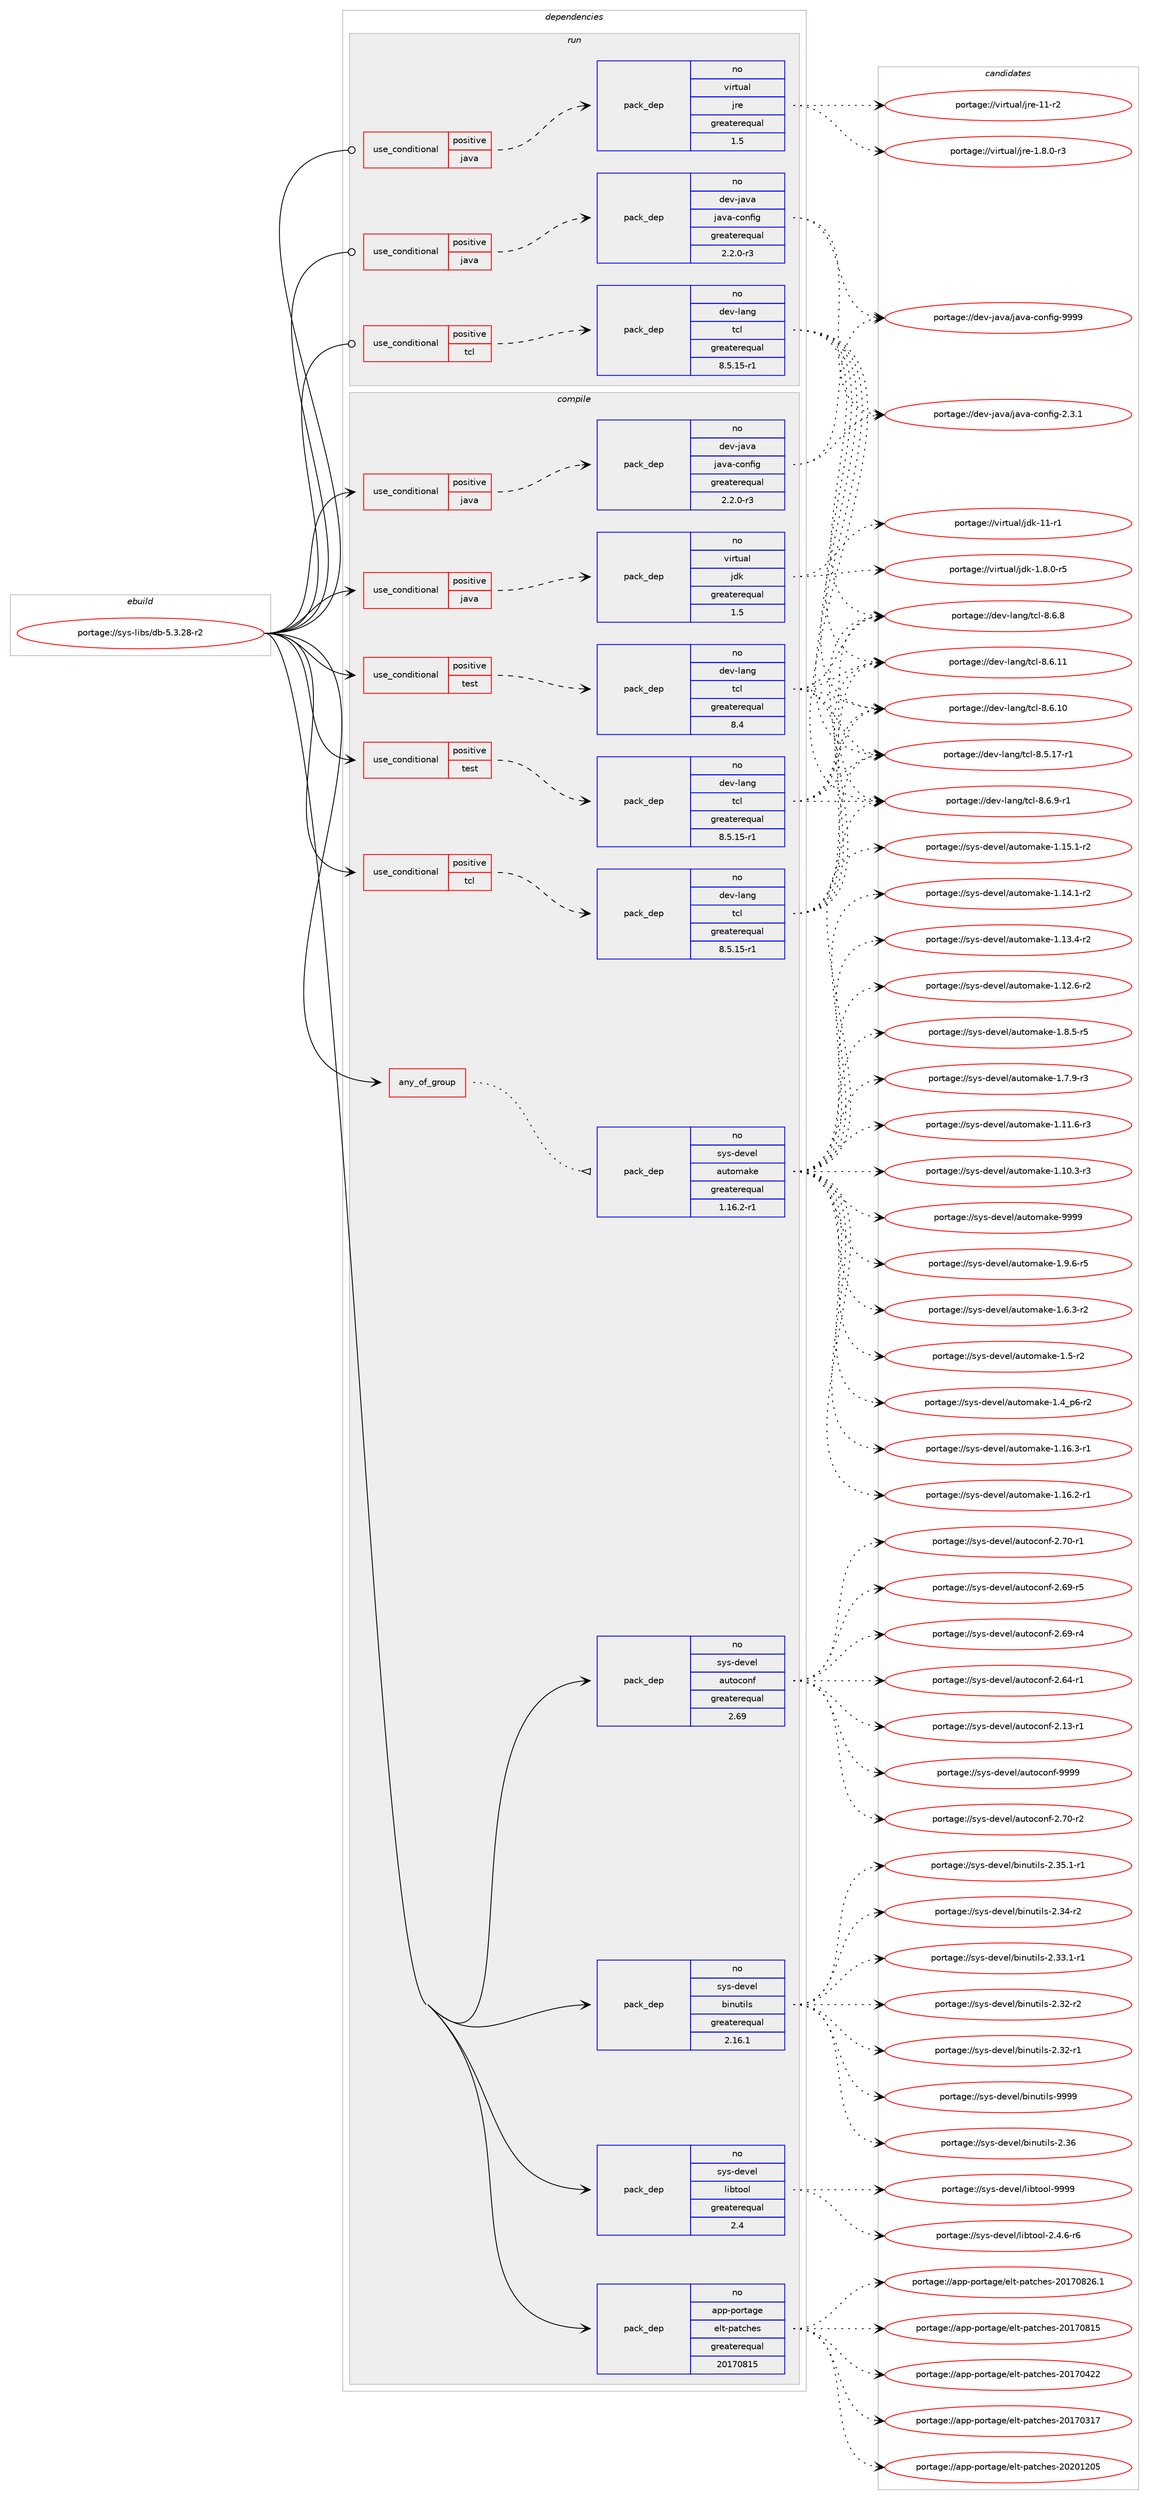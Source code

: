 digraph prolog {

# *************
# Graph options
# *************

newrank=true;
concentrate=true;
compound=true;
graph [rankdir=LR,fontname=Helvetica,fontsize=10,ranksep=1.5];#, ranksep=2.5, nodesep=0.2];
edge  [arrowhead=vee];
node  [fontname=Helvetica,fontsize=10];

# **********
# The ebuild
# **********

subgraph cluster_leftcol {
color=gray;
rank=same;
label=<<i>ebuild</i>>;
id [label="portage://sys-libs/db-5.3.28-r2", color=red, width=4, href="../sys-libs/db-5.3.28-r2.svg"];
}

# ****************
# The dependencies
# ****************

subgraph cluster_midcol {
color=gray;
label=<<i>dependencies</i>>;
subgraph cluster_compile {
fillcolor="#eeeeee";
style=filled;
label=<<i>compile</i>>;
subgraph any18 {
dependency1593 [label=<<TABLE BORDER="0" CELLBORDER="1" CELLSPACING="0" CELLPADDING="4"><TR><TD CELLPADDING="10">any_of_group</TD></TR></TABLE>>, shape=none, color=red];subgraph pack1400 {
dependency1594 [label=<<TABLE BORDER="0" CELLBORDER="1" CELLSPACING="0" CELLPADDING="4" WIDTH="220"><TR><TD ROWSPAN="6" CELLPADDING="30">pack_dep</TD></TR><TR><TD WIDTH="110">no</TD></TR><TR><TD>sys-devel</TD></TR><TR><TD>automake</TD></TR><TR><TD>greaterequal</TD></TR><TR><TD>1.16.2-r1</TD></TR></TABLE>>, shape=none, color=blue];
}
dependency1593:e -> dependency1594:w [weight=20,style="dotted",arrowhead="oinv"];
}
id:e -> dependency1593:w [weight=20,style="solid",arrowhead="vee"];
subgraph cond175 {
dependency1595 [label=<<TABLE BORDER="0" CELLBORDER="1" CELLSPACING="0" CELLPADDING="4"><TR><TD ROWSPAN="3" CELLPADDING="10">use_conditional</TD></TR><TR><TD>positive</TD></TR><TR><TD>java</TD></TR></TABLE>>, shape=none, color=red];
subgraph pack1401 {
dependency1596 [label=<<TABLE BORDER="0" CELLBORDER="1" CELLSPACING="0" CELLPADDING="4" WIDTH="220"><TR><TD ROWSPAN="6" CELLPADDING="30">pack_dep</TD></TR><TR><TD WIDTH="110">no</TD></TR><TR><TD>dev-java</TD></TR><TR><TD>java-config</TD></TR><TR><TD>greaterequal</TD></TR><TR><TD>2.2.0-r3</TD></TR></TABLE>>, shape=none, color=blue];
}
dependency1595:e -> dependency1596:w [weight=20,style="dashed",arrowhead="vee"];
}
id:e -> dependency1595:w [weight=20,style="solid",arrowhead="vee"];
subgraph cond176 {
dependency1597 [label=<<TABLE BORDER="0" CELLBORDER="1" CELLSPACING="0" CELLPADDING="4"><TR><TD ROWSPAN="3" CELLPADDING="10">use_conditional</TD></TR><TR><TD>positive</TD></TR><TR><TD>java</TD></TR></TABLE>>, shape=none, color=red];
subgraph pack1402 {
dependency1598 [label=<<TABLE BORDER="0" CELLBORDER="1" CELLSPACING="0" CELLPADDING="4" WIDTH="220"><TR><TD ROWSPAN="6" CELLPADDING="30">pack_dep</TD></TR><TR><TD WIDTH="110">no</TD></TR><TR><TD>virtual</TD></TR><TR><TD>jdk</TD></TR><TR><TD>greaterequal</TD></TR><TR><TD>1.5</TD></TR></TABLE>>, shape=none, color=blue];
}
dependency1597:e -> dependency1598:w [weight=20,style="dashed",arrowhead="vee"];
}
id:e -> dependency1597:w [weight=20,style="solid",arrowhead="vee"];
subgraph cond177 {
dependency1599 [label=<<TABLE BORDER="0" CELLBORDER="1" CELLSPACING="0" CELLPADDING="4"><TR><TD ROWSPAN="3" CELLPADDING="10">use_conditional</TD></TR><TR><TD>positive</TD></TR><TR><TD>tcl</TD></TR></TABLE>>, shape=none, color=red];
subgraph pack1403 {
dependency1600 [label=<<TABLE BORDER="0" CELLBORDER="1" CELLSPACING="0" CELLPADDING="4" WIDTH="220"><TR><TD ROWSPAN="6" CELLPADDING="30">pack_dep</TD></TR><TR><TD WIDTH="110">no</TD></TR><TR><TD>dev-lang</TD></TR><TR><TD>tcl</TD></TR><TR><TD>greaterequal</TD></TR><TR><TD>8.5.15-r1</TD></TR></TABLE>>, shape=none, color=blue];
}
dependency1599:e -> dependency1600:w [weight=20,style="dashed",arrowhead="vee"];
}
id:e -> dependency1599:w [weight=20,style="solid",arrowhead="vee"];
subgraph cond178 {
dependency1601 [label=<<TABLE BORDER="0" CELLBORDER="1" CELLSPACING="0" CELLPADDING="4"><TR><TD ROWSPAN="3" CELLPADDING="10">use_conditional</TD></TR><TR><TD>positive</TD></TR><TR><TD>test</TD></TR></TABLE>>, shape=none, color=red];
subgraph pack1404 {
dependency1602 [label=<<TABLE BORDER="0" CELLBORDER="1" CELLSPACING="0" CELLPADDING="4" WIDTH="220"><TR><TD ROWSPAN="6" CELLPADDING="30">pack_dep</TD></TR><TR><TD WIDTH="110">no</TD></TR><TR><TD>dev-lang</TD></TR><TR><TD>tcl</TD></TR><TR><TD>greaterequal</TD></TR><TR><TD>8.4</TD></TR></TABLE>>, shape=none, color=blue];
}
dependency1601:e -> dependency1602:w [weight=20,style="dashed",arrowhead="vee"];
}
id:e -> dependency1601:w [weight=20,style="solid",arrowhead="vee"];
subgraph cond179 {
dependency1603 [label=<<TABLE BORDER="0" CELLBORDER="1" CELLSPACING="0" CELLPADDING="4"><TR><TD ROWSPAN="3" CELLPADDING="10">use_conditional</TD></TR><TR><TD>positive</TD></TR><TR><TD>test</TD></TR></TABLE>>, shape=none, color=red];
subgraph pack1405 {
dependency1604 [label=<<TABLE BORDER="0" CELLBORDER="1" CELLSPACING="0" CELLPADDING="4" WIDTH="220"><TR><TD ROWSPAN="6" CELLPADDING="30">pack_dep</TD></TR><TR><TD WIDTH="110">no</TD></TR><TR><TD>dev-lang</TD></TR><TR><TD>tcl</TD></TR><TR><TD>greaterequal</TD></TR><TR><TD>8.5.15-r1</TD></TR></TABLE>>, shape=none, color=blue];
}
dependency1603:e -> dependency1604:w [weight=20,style="dashed",arrowhead="vee"];
}
id:e -> dependency1603:w [weight=20,style="solid",arrowhead="vee"];
subgraph pack1406 {
dependency1605 [label=<<TABLE BORDER="0" CELLBORDER="1" CELLSPACING="0" CELLPADDING="4" WIDTH="220"><TR><TD ROWSPAN="6" CELLPADDING="30">pack_dep</TD></TR><TR><TD WIDTH="110">no</TD></TR><TR><TD>app-portage</TD></TR><TR><TD>elt-patches</TD></TR><TR><TD>greaterequal</TD></TR><TR><TD>20170815</TD></TR></TABLE>>, shape=none, color=blue];
}
id:e -> dependency1605:w [weight=20,style="solid",arrowhead="vee"];
subgraph pack1407 {
dependency1606 [label=<<TABLE BORDER="0" CELLBORDER="1" CELLSPACING="0" CELLPADDING="4" WIDTH="220"><TR><TD ROWSPAN="6" CELLPADDING="30">pack_dep</TD></TR><TR><TD WIDTH="110">no</TD></TR><TR><TD>sys-devel</TD></TR><TR><TD>autoconf</TD></TR><TR><TD>greaterequal</TD></TR><TR><TD>2.69</TD></TR></TABLE>>, shape=none, color=blue];
}
id:e -> dependency1606:w [weight=20,style="solid",arrowhead="vee"];
subgraph pack1408 {
dependency1607 [label=<<TABLE BORDER="0" CELLBORDER="1" CELLSPACING="0" CELLPADDING="4" WIDTH="220"><TR><TD ROWSPAN="6" CELLPADDING="30">pack_dep</TD></TR><TR><TD WIDTH="110">no</TD></TR><TR><TD>sys-devel</TD></TR><TR><TD>binutils</TD></TR><TR><TD>greaterequal</TD></TR><TR><TD>2.16.1</TD></TR></TABLE>>, shape=none, color=blue];
}
id:e -> dependency1607:w [weight=20,style="solid",arrowhead="vee"];
subgraph pack1409 {
dependency1608 [label=<<TABLE BORDER="0" CELLBORDER="1" CELLSPACING="0" CELLPADDING="4" WIDTH="220"><TR><TD ROWSPAN="6" CELLPADDING="30">pack_dep</TD></TR><TR><TD WIDTH="110">no</TD></TR><TR><TD>sys-devel</TD></TR><TR><TD>libtool</TD></TR><TR><TD>greaterequal</TD></TR><TR><TD>2.4</TD></TR></TABLE>>, shape=none, color=blue];
}
id:e -> dependency1608:w [weight=20,style="solid",arrowhead="vee"];
}
subgraph cluster_compileandrun {
fillcolor="#eeeeee";
style=filled;
label=<<i>compile and run</i>>;
}
subgraph cluster_run {
fillcolor="#eeeeee";
style=filled;
label=<<i>run</i>>;
subgraph cond180 {
dependency1609 [label=<<TABLE BORDER="0" CELLBORDER="1" CELLSPACING="0" CELLPADDING="4"><TR><TD ROWSPAN="3" CELLPADDING="10">use_conditional</TD></TR><TR><TD>positive</TD></TR><TR><TD>java</TD></TR></TABLE>>, shape=none, color=red];
subgraph pack1410 {
dependency1610 [label=<<TABLE BORDER="0" CELLBORDER="1" CELLSPACING="0" CELLPADDING="4" WIDTH="220"><TR><TD ROWSPAN="6" CELLPADDING="30">pack_dep</TD></TR><TR><TD WIDTH="110">no</TD></TR><TR><TD>dev-java</TD></TR><TR><TD>java-config</TD></TR><TR><TD>greaterequal</TD></TR><TR><TD>2.2.0-r3</TD></TR></TABLE>>, shape=none, color=blue];
}
dependency1609:e -> dependency1610:w [weight=20,style="dashed",arrowhead="vee"];
}
id:e -> dependency1609:w [weight=20,style="solid",arrowhead="odot"];
subgraph cond181 {
dependency1611 [label=<<TABLE BORDER="0" CELLBORDER="1" CELLSPACING="0" CELLPADDING="4"><TR><TD ROWSPAN="3" CELLPADDING="10">use_conditional</TD></TR><TR><TD>positive</TD></TR><TR><TD>java</TD></TR></TABLE>>, shape=none, color=red];
subgraph pack1411 {
dependency1612 [label=<<TABLE BORDER="0" CELLBORDER="1" CELLSPACING="0" CELLPADDING="4" WIDTH="220"><TR><TD ROWSPAN="6" CELLPADDING="30">pack_dep</TD></TR><TR><TD WIDTH="110">no</TD></TR><TR><TD>virtual</TD></TR><TR><TD>jre</TD></TR><TR><TD>greaterequal</TD></TR><TR><TD>1.5</TD></TR></TABLE>>, shape=none, color=blue];
}
dependency1611:e -> dependency1612:w [weight=20,style="dashed",arrowhead="vee"];
}
id:e -> dependency1611:w [weight=20,style="solid",arrowhead="odot"];
subgraph cond182 {
dependency1613 [label=<<TABLE BORDER="0" CELLBORDER="1" CELLSPACING="0" CELLPADDING="4"><TR><TD ROWSPAN="3" CELLPADDING="10">use_conditional</TD></TR><TR><TD>positive</TD></TR><TR><TD>tcl</TD></TR></TABLE>>, shape=none, color=red];
subgraph pack1412 {
dependency1614 [label=<<TABLE BORDER="0" CELLBORDER="1" CELLSPACING="0" CELLPADDING="4" WIDTH="220"><TR><TD ROWSPAN="6" CELLPADDING="30">pack_dep</TD></TR><TR><TD WIDTH="110">no</TD></TR><TR><TD>dev-lang</TD></TR><TR><TD>tcl</TD></TR><TR><TD>greaterequal</TD></TR><TR><TD>8.5.15-r1</TD></TR></TABLE>>, shape=none, color=blue];
}
dependency1613:e -> dependency1614:w [weight=20,style="dashed",arrowhead="vee"];
}
id:e -> dependency1613:w [weight=20,style="solid",arrowhead="odot"];
}
}

# **************
# The candidates
# **************

subgraph cluster_choices {
rank=same;
color=gray;
label=<<i>candidates</i>>;

subgraph choice1400 {
color=black;
nodesep=1;
choice115121115451001011181011084797117116111109971071014557575757 [label="portage://sys-devel/automake-9999", color=red, width=4,href="../sys-devel/automake-9999.svg"];
choice115121115451001011181011084797117116111109971071014549465746544511453 [label="portage://sys-devel/automake-1.9.6-r5", color=red, width=4,href="../sys-devel/automake-1.9.6-r5.svg"];
choice115121115451001011181011084797117116111109971071014549465646534511453 [label="portage://sys-devel/automake-1.8.5-r5", color=red, width=4,href="../sys-devel/automake-1.8.5-r5.svg"];
choice115121115451001011181011084797117116111109971071014549465546574511451 [label="portage://sys-devel/automake-1.7.9-r3", color=red, width=4,href="../sys-devel/automake-1.7.9-r3.svg"];
choice115121115451001011181011084797117116111109971071014549465446514511450 [label="portage://sys-devel/automake-1.6.3-r2", color=red, width=4,href="../sys-devel/automake-1.6.3-r2.svg"];
choice11512111545100101118101108479711711611110997107101454946534511450 [label="portage://sys-devel/automake-1.5-r2", color=red, width=4,href="../sys-devel/automake-1.5-r2.svg"];
choice115121115451001011181011084797117116111109971071014549465295112544511450 [label="portage://sys-devel/automake-1.4_p6-r2", color=red, width=4,href="../sys-devel/automake-1.4_p6-r2.svg"];
choice11512111545100101118101108479711711611110997107101454946495446514511449 [label="portage://sys-devel/automake-1.16.3-r1", color=red, width=4,href="../sys-devel/automake-1.16.3-r1.svg"];
choice11512111545100101118101108479711711611110997107101454946495446504511449 [label="portage://sys-devel/automake-1.16.2-r1", color=red, width=4,href="../sys-devel/automake-1.16.2-r1.svg"];
choice11512111545100101118101108479711711611110997107101454946495346494511450 [label="portage://sys-devel/automake-1.15.1-r2", color=red, width=4,href="../sys-devel/automake-1.15.1-r2.svg"];
choice11512111545100101118101108479711711611110997107101454946495246494511450 [label="portage://sys-devel/automake-1.14.1-r2", color=red, width=4,href="../sys-devel/automake-1.14.1-r2.svg"];
choice11512111545100101118101108479711711611110997107101454946495146524511450 [label="portage://sys-devel/automake-1.13.4-r2", color=red, width=4,href="../sys-devel/automake-1.13.4-r2.svg"];
choice11512111545100101118101108479711711611110997107101454946495046544511450 [label="portage://sys-devel/automake-1.12.6-r2", color=red, width=4,href="../sys-devel/automake-1.12.6-r2.svg"];
choice11512111545100101118101108479711711611110997107101454946494946544511451 [label="portage://sys-devel/automake-1.11.6-r3", color=red, width=4,href="../sys-devel/automake-1.11.6-r3.svg"];
choice11512111545100101118101108479711711611110997107101454946494846514511451 [label="portage://sys-devel/automake-1.10.3-r3", color=red, width=4,href="../sys-devel/automake-1.10.3-r3.svg"];
dependency1594:e -> choice115121115451001011181011084797117116111109971071014557575757:w [style=dotted,weight="100"];
dependency1594:e -> choice115121115451001011181011084797117116111109971071014549465746544511453:w [style=dotted,weight="100"];
dependency1594:e -> choice115121115451001011181011084797117116111109971071014549465646534511453:w [style=dotted,weight="100"];
dependency1594:e -> choice115121115451001011181011084797117116111109971071014549465546574511451:w [style=dotted,weight="100"];
dependency1594:e -> choice115121115451001011181011084797117116111109971071014549465446514511450:w [style=dotted,weight="100"];
dependency1594:e -> choice11512111545100101118101108479711711611110997107101454946534511450:w [style=dotted,weight="100"];
dependency1594:e -> choice115121115451001011181011084797117116111109971071014549465295112544511450:w [style=dotted,weight="100"];
dependency1594:e -> choice11512111545100101118101108479711711611110997107101454946495446514511449:w [style=dotted,weight="100"];
dependency1594:e -> choice11512111545100101118101108479711711611110997107101454946495446504511449:w [style=dotted,weight="100"];
dependency1594:e -> choice11512111545100101118101108479711711611110997107101454946495346494511450:w [style=dotted,weight="100"];
dependency1594:e -> choice11512111545100101118101108479711711611110997107101454946495246494511450:w [style=dotted,weight="100"];
dependency1594:e -> choice11512111545100101118101108479711711611110997107101454946495146524511450:w [style=dotted,weight="100"];
dependency1594:e -> choice11512111545100101118101108479711711611110997107101454946495046544511450:w [style=dotted,weight="100"];
dependency1594:e -> choice11512111545100101118101108479711711611110997107101454946494946544511451:w [style=dotted,weight="100"];
dependency1594:e -> choice11512111545100101118101108479711711611110997107101454946494846514511451:w [style=dotted,weight="100"];
}
subgraph choice1401 {
color=black;
nodesep=1;
choice10010111845106971189747106971189745991111101021051034557575757 [label="portage://dev-java/java-config-9999", color=red, width=4,href="../dev-java/java-config-9999.svg"];
choice1001011184510697118974710697118974599111110102105103455046514649 [label="portage://dev-java/java-config-2.3.1", color=red, width=4,href="../dev-java/java-config-2.3.1.svg"];
dependency1596:e -> choice10010111845106971189747106971189745991111101021051034557575757:w [style=dotted,weight="100"];
dependency1596:e -> choice1001011184510697118974710697118974599111110102105103455046514649:w [style=dotted,weight="100"];
}
subgraph choice1402 {
color=black;
nodesep=1;
choice11810511411611797108471061001074549494511449 [label="portage://virtual/jdk-11-r1", color=red, width=4,href="../virtual/jdk-11-r1.svg"];
choice11810511411611797108471061001074549465646484511453 [label="portage://virtual/jdk-1.8.0-r5", color=red, width=4,href="../virtual/jdk-1.8.0-r5.svg"];
dependency1598:e -> choice11810511411611797108471061001074549494511449:w [style=dotted,weight="100"];
dependency1598:e -> choice11810511411611797108471061001074549465646484511453:w [style=dotted,weight="100"];
}
subgraph choice1403 {
color=black;
nodesep=1;
choice100101118451089711010347116991084556465446574511449 [label="portage://dev-lang/tcl-8.6.9-r1", color=red, width=4,href="../dev-lang/tcl-8.6.9-r1.svg"];
choice10010111845108971101034711699108455646544656 [label="portage://dev-lang/tcl-8.6.8", color=red, width=4,href="../dev-lang/tcl-8.6.8.svg"];
choice1001011184510897110103471169910845564654464949 [label="portage://dev-lang/tcl-8.6.11", color=red, width=4,href="../dev-lang/tcl-8.6.11.svg"];
choice1001011184510897110103471169910845564654464948 [label="portage://dev-lang/tcl-8.6.10", color=red, width=4,href="../dev-lang/tcl-8.6.10.svg"];
choice10010111845108971101034711699108455646534649554511449 [label="portage://dev-lang/tcl-8.5.17-r1", color=red, width=4,href="../dev-lang/tcl-8.5.17-r1.svg"];
dependency1600:e -> choice100101118451089711010347116991084556465446574511449:w [style=dotted,weight="100"];
dependency1600:e -> choice10010111845108971101034711699108455646544656:w [style=dotted,weight="100"];
dependency1600:e -> choice1001011184510897110103471169910845564654464949:w [style=dotted,weight="100"];
dependency1600:e -> choice1001011184510897110103471169910845564654464948:w [style=dotted,weight="100"];
dependency1600:e -> choice10010111845108971101034711699108455646534649554511449:w [style=dotted,weight="100"];
}
subgraph choice1404 {
color=black;
nodesep=1;
choice100101118451089711010347116991084556465446574511449 [label="portage://dev-lang/tcl-8.6.9-r1", color=red, width=4,href="../dev-lang/tcl-8.6.9-r1.svg"];
choice10010111845108971101034711699108455646544656 [label="portage://dev-lang/tcl-8.6.8", color=red, width=4,href="../dev-lang/tcl-8.6.8.svg"];
choice1001011184510897110103471169910845564654464949 [label="portage://dev-lang/tcl-8.6.11", color=red, width=4,href="../dev-lang/tcl-8.6.11.svg"];
choice1001011184510897110103471169910845564654464948 [label="portage://dev-lang/tcl-8.6.10", color=red, width=4,href="../dev-lang/tcl-8.6.10.svg"];
choice10010111845108971101034711699108455646534649554511449 [label="portage://dev-lang/tcl-8.5.17-r1", color=red, width=4,href="../dev-lang/tcl-8.5.17-r1.svg"];
dependency1602:e -> choice100101118451089711010347116991084556465446574511449:w [style=dotted,weight="100"];
dependency1602:e -> choice10010111845108971101034711699108455646544656:w [style=dotted,weight="100"];
dependency1602:e -> choice1001011184510897110103471169910845564654464949:w [style=dotted,weight="100"];
dependency1602:e -> choice1001011184510897110103471169910845564654464948:w [style=dotted,weight="100"];
dependency1602:e -> choice10010111845108971101034711699108455646534649554511449:w [style=dotted,weight="100"];
}
subgraph choice1405 {
color=black;
nodesep=1;
choice100101118451089711010347116991084556465446574511449 [label="portage://dev-lang/tcl-8.6.9-r1", color=red, width=4,href="../dev-lang/tcl-8.6.9-r1.svg"];
choice10010111845108971101034711699108455646544656 [label="portage://dev-lang/tcl-8.6.8", color=red, width=4,href="../dev-lang/tcl-8.6.8.svg"];
choice1001011184510897110103471169910845564654464949 [label="portage://dev-lang/tcl-8.6.11", color=red, width=4,href="../dev-lang/tcl-8.6.11.svg"];
choice1001011184510897110103471169910845564654464948 [label="portage://dev-lang/tcl-8.6.10", color=red, width=4,href="../dev-lang/tcl-8.6.10.svg"];
choice10010111845108971101034711699108455646534649554511449 [label="portage://dev-lang/tcl-8.5.17-r1", color=red, width=4,href="../dev-lang/tcl-8.5.17-r1.svg"];
dependency1604:e -> choice100101118451089711010347116991084556465446574511449:w [style=dotted,weight="100"];
dependency1604:e -> choice10010111845108971101034711699108455646544656:w [style=dotted,weight="100"];
dependency1604:e -> choice1001011184510897110103471169910845564654464949:w [style=dotted,weight="100"];
dependency1604:e -> choice1001011184510897110103471169910845564654464948:w [style=dotted,weight="100"];
dependency1604:e -> choice10010111845108971101034711699108455646534649554511449:w [style=dotted,weight="100"];
}
subgraph choice1406 {
color=black;
nodesep=1;
choice97112112451121111141169710310147101108116451129711699104101115455048504849504853 [label="portage://app-portage/elt-patches-20201205", color=red, width=4,href="../app-portage/elt-patches-20201205.svg"];
choice971121124511211111411697103101471011081164511297116991041011154550484955485650544649 [label="portage://app-portage/elt-patches-20170826.1", color=red, width=4,href="../app-portage/elt-patches-20170826.1.svg"];
choice97112112451121111141169710310147101108116451129711699104101115455048495548564953 [label="portage://app-portage/elt-patches-20170815", color=red, width=4,href="../app-portage/elt-patches-20170815.svg"];
choice97112112451121111141169710310147101108116451129711699104101115455048495548525050 [label="portage://app-portage/elt-patches-20170422", color=red, width=4,href="../app-portage/elt-patches-20170422.svg"];
choice97112112451121111141169710310147101108116451129711699104101115455048495548514955 [label="portage://app-portage/elt-patches-20170317", color=red, width=4,href="../app-portage/elt-patches-20170317.svg"];
dependency1605:e -> choice97112112451121111141169710310147101108116451129711699104101115455048504849504853:w [style=dotted,weight="100"];
dependency1605:e -> choice971121124511211111411697103101471011081164511297116991041011154550484955485650544649:w [style=dotted,weight="100"];
dependency1605:e -> choice97112112451121111141169710310147101108116451129711699104101115455048495548564953:w [style=dotted,weight="100"];
dependency1605:e -> choice97112112451121111141169710310147101108116451129711699104101115455048495548525050:w [style=dotted,weight="100"];
dependency1605:e -> choice97112112451121111141169710310147101108116451129711699104101115455048495548514955:w [style=dotted,weight="100"];
}
subgraph choice1407 {
color=black;
nodesep=1;
choice115121115451001011181011084797117116111991111101024557575757 [label="portage://sys-devel/autoconf-9999", color=red, width=4,href="../sys-devel/autoconf-9999.svg"];
choice1151211154510010111810110847971171161119911111010245504655484511450 [label="portage://sys-devel/autoconf-2.70-r2", color=red, width=4,href="../sys-devel/autoconf-2.70-r2.svg"];
choice1151211154510010111810110847971171161119911111010245504655484511449 [label="portage://sys-devel/autoconf-2.70-r1", color=red, width=4,href="../sys-devel/autoconf-2.70-r1.svg"];
choice1151211154510010111810110847971171161119911111010245504654574511453 [label="portage://sys-devel/autoconf-2.69-r5", color=red, width=4,href="../sys-devel/autoconf-2.69-r5.svg"];
choice1151211154510010111810110847971171161119911111010245504654574511452 [label="portage://sys-devel/autoconf-2.69-r4", color=red, width=4,href="../sys-devel/autoconf-2.69-r4.svg"];
choice1151211154510010111810110847971171161119911111010245504654524511449 [label="portage://sys-devel/autoconf-2.64-r1", color=red, width=4,href="../sys-devel/autoconf-2.64-r1.svg"];
choice1151211154510010111810110847971171161119911111010245504649514511449 [label="portage://sys-devel/autoconf-2.13-r1", color=red, width=4,href="../sys-devel/autoconf-2.13-r1.svg"];
dependency1606:e -> choice115121115451001011181011084797117116111991111101024557575757:w [style=dotted,weight="100"];
dependency1606:e -> choice1151211154510010111810110847971171161119911111010245504655484511450:w [style=dotted,weight="100"];
dependency1606:e -> choice1151211154510010111810110847971171161119911111010245504655484511449:w [style=dotted,weight="100"];
dependency1606:e -> choice1151211154510010111810110847971171161119911111010245504654574511453:w [style=dotted,weight="100"];
dependency1606:e -> choice1151211154510010111810110847971171161119911111010245504654574511452:w [style=dotted,weight="100"];
dependency1606:e -> choice1151211154510010111810110847971171161119911111010245504654524511449:w [style=dotted,weight="100"];
dependency1606:e -> choice1151211154510010111810110847971171161119911111010245504649514511449:w [style=dotted,weight="100"];
}
subgraph choice1408 {
color=black;
nodesep=1;
choice1151211154510010111810110847981051101171161051081154557575757 [label="portage://sys-devel/binutils-9999", color=red, width=4,href="../sys-devel/binutils-9999.svg"];
choice1151211154510010111810110847981051101171161051081154550465154 [label="portage://sys-devel/binutils-2.36", color=red, width=4,href="../sys-devel/binutils-2.36.svg"];
choice115121115451001011181011084798105110117116105108115455046515346494511449 [label="portage://sys-devel/binutils-2.35.1-r1", color=red, width=4,href="../sys-devel/binutils-2.35.1-r1.svg"];
choice11512111545100101118101108479810511011711610510811545504651524511450 [label="portage://sys-devel/binutils-2.34-r2", color=red, width=4,href="../sys-devel/binutils-2.34-r2.svg"];
choice115121115451001011181011084798105110117116105108115455046515146494511449 [label="portage://sys-devel/binutils-2.33.1-r1", color=red, width=4,href="../sys-devel/binutils-2.33.1-r1.svg"];
choice11512111545100101118101108479810511011711610510811545504651504511450 [label="portage://sys-devel/binutils-2.32-r2", color=red, width=4,href="../sys-devel/binutils-2.32-r2.svg"];
choice11512111545100101118101108479810511011711610510811545504651504511449 [label="portage://sys-devel/binutils-2.32-r1", color=red, width=4,href="../sys-devel/binutils-2.32-r1.svg"];
dependency1607:e -> choice1151211154510010111810110847981051101171161051081154557575757:w [style=dotted,weight="100"];
dependency1607:e -> choice1151211154510010111810110847981051101171161051081154550465154:w [style=dotted,weight="100"];
dependency1607:e -> choice115121115451001011181011084798105110117116105108115455046515346494511449:w [style=dotted,weight="100"];
dependency1607:e -> choice11512111545100101118101108479810511011711610510811545504651524511450:w [style=dotted,weight="100"];
dependency1607:e -> choice115121115451001011181011084798105110117116105108115455046515146494511449:w [style=dotted,weight="100"];
dependency1607:e -> choice11512111545100101118101108479810511011711610510811545504651504511450:w [style=dotted,weight="100"];
dependency1607:e -> choice11512111545100101118101108479810511011711610510811545504651504511449:w [style=dotted,weight="100"];
}
subgraph choice1409 {
color=black;
nodesep=1;
choice1151211154510010111810110847108105981161111111084557575757 [label="portage://sys-devel/libtool-9999", color=red, width=4,href="../sys-devel/libtool-9999.svg"];
choice1151211154510010111810110847108105981161111111084550465246544511454 [label="portage://sys-devel/libtool-2.4.6-r6", color=red, width=4,href="../sys-devel/libtool-2.4.6-r6.svg"];
dependency1608:e -> choice1151211154510010111810110847108105981161111111084557575757:w [style=dotted,weight="100"];
dependency1608:e -> choice1151211154510010111810110847108105981161111111084550465246544511454:w [style=dotted,weight="100"];
}
subgraph choice1410 {
color=black;
nodesep=1;
choice10010111845106971189747106971189745991111101021051034557575757 [label="portage://dev-java/java-config-9999", color=red, width=4,href="../dev-java/java-config-9999.svg"];
choice1001011184510697118974710697118974599111110102105103455046514649 [label="portage://dev-java/java-config-2.3.1", color=red, width=4,href="../dev-java/java-config-2.3.1.svg"];
dependency1610:e -> choice10010111845106971189747106971189745991111101021051034557575757:w [style=dotted,weight="100"];
dependency1610:e -> choice1001011184510697118974710697118974599111110102105103455046514649:w [style=dotted,weight="100"];
}
subgraph choice1411 {
color=black;
nodesep=1;
choice11810511411611797108471061141014549494511450 [label="portage://virtual/jre-11-r2", color=red, width=4,href="../virtual/jre-11-r2.svg"];
choice11810511411611797108471061141014549465646484511451 [label="portage://virtual/jre-1.8.0-r3", color=red, width=4,href="../virtual/jre-1.8.0-r3.svg"];
dependency1612:e -> choice11810511411611797108471061141014549494511450:w [style=dotted,weight="100"];
dependency1612:e -> choice11810511411611797108471061141014549465646484511451:w [style=dotted,weight="100"];
}
subgraph choice1412 {
color=black;
nodesep=1;
choice100101118451089711010347116991084556465446574511449 [label="portage://dev-lang/tcl-8.6.9-r1", color=red, width=4,href="../dev-lang/tcl-8.6.9-r1.svg"];
choice10010111845108971101034711699108455646544656 [label="portage://dev-lang/tcl-8.6.8", color=red, width=4,href="../dev-lang/tcl-8.6.8.svg"];
choice1001011184510897110103471169910845564654464949 [label="portage://dev-lang/tcl-8.6.11", color=red, width=4,href="../dev-lang/tcl-8.6.11.svg"];
choice1001011184510897110103471169910845564654464948 [label="portage://dev-lang/tcl-8.6.10", color=red, width=4,href="../dev-lang/tcl-8.6.10.svg"];
choice10010111845108971101034711699108455646534649554511449 [label="portage://dev-lang/tcl-8.5.17-r1", color=red, width=4,href="../dev-lang/tcl-8.5.17-r1.svg"];
dependency1614:e -> choice100101118451089711010347116991084556465446574511449:w [style=dotted,weight="100"];
dependency1614:e -> choice10010111845108971101034711699108455646544656:w [style=dotted,weight="100"];
dependency1614:e -> choice1001011184510897110103471169910845564654464949:w [style=dotted,weight="100"];
dependency1614:e -> choice1001011184510897110103471169910845564654464948:w [style=dotted,weight="100"];
dependency1614:e -> choice10010111845108971101034711699108455646534649554511449:w [style=dotted,weight="100"];
}
}

}
